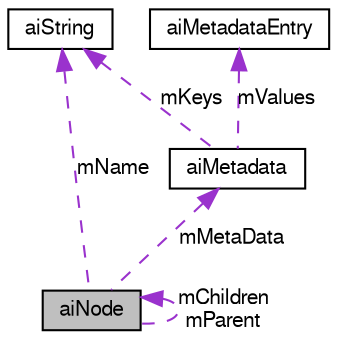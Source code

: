 digraph G
{
  bgcolor="transparent";
  edge [fontname="FreeSans",fontsize=10,labelfontname="FreeSans",labelfontsize=10];
  node [fontname="FreeSans",fontsize=10,shape=record];
  Node1 [label="aiNode",height=0.2,width=0.4,color="black", fillcolor="grey75", style="filled" fontcolor="black"];
  Node2 -> Node1 [dir=back,color="darkorchid3",fontsize=10,style="dashed",label="mName"];
  Node2 [label="aiString",height=0.2,width=0.4,color="black",URL="$structai_string.html"];
  Node3 -> Node1 [dir=back,color="darkorchid3",fontsize=10,style="dashed",label="mMetaData"];
  Node3 [label="aiMetadata",height=0.2,width=0.4,color="black",URL="$structai_metadata.html"];
  Node2 -> Node3 [dir=back,color="darkorchid3",fontsize=10,style="dashed",label="mKeys"];
  Node4 -> Node3 [dir=back,color="darkorchid3",fontsize=10,style="dashed",label="mValues"];
  Node4 [label="aiMetadataEntry",height=0.2,width=0.4,color="black",URL="$structai_metadata_entry.html"];
  Node1 -> Node1 [dir=back,color="darkorchid3",fontsize=10,style="dashed",label="mChildren\nmParent"];
}
